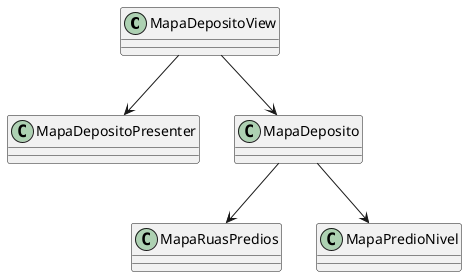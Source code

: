 @startuml
  class MapaDepositoView
	class MapaDepositoPresenter
	class MapaDeposito
	class MapaRuasPredios
  class MapaPredioNivel
	MapaDepositoView --> MapaDepositoPresenter
	MapaDepositoView -->  MapaDeposito
	MapaDeposito --> MapaRuasPredios
	MapaDeposito --> MapaPredioNivel
@enduml